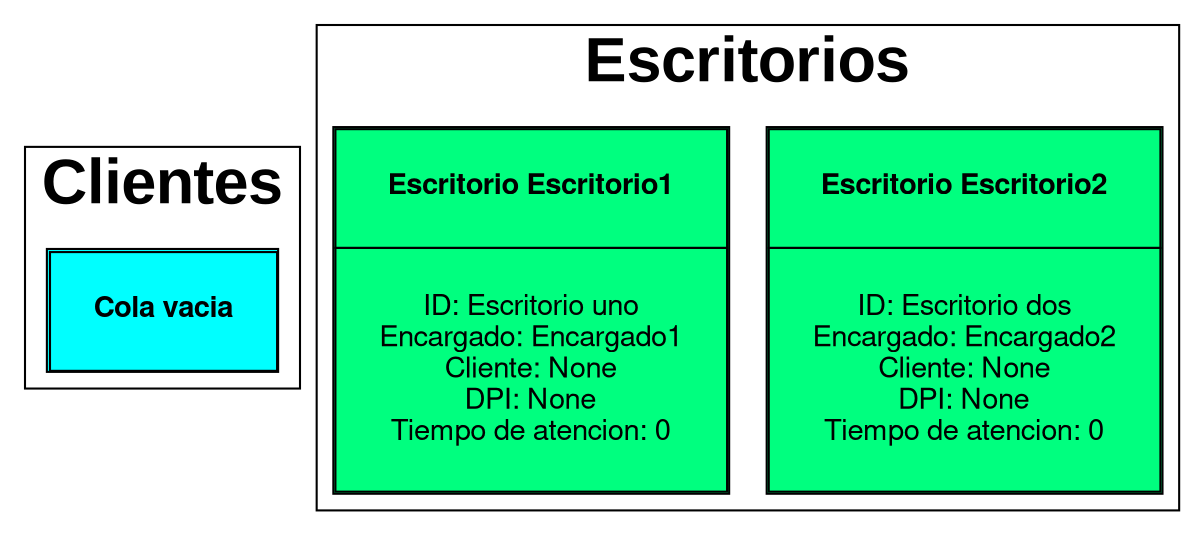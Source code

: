 digraph {fontname="Helventica,Arial,sans-serif" edge[dir=back] subgraph cluster0{fontsize=30 node[shape=plain style=filled pencolor="#00000" color="aqua" fontname="Helvetica,Arial,sans-serif"]Client[label=<<table cellspacing="0" cellpadding="20"><tr><td><b>Cola vacia</b></td></tr></table>>] label=<<b>Clientes</b>>} subgraph cluster1{fontsize=30 node[shape=plain style=filled pencolor="#00000" fontname="Helvetica,Arial,sans-serif"]DeskEscritorio2[color="springgreen" label=<<table cellspacing="0" cellpadding="20"><tr><td><b>Escritorio Escritorio2</b></td></tr><tr><td>ID: Escritorio dos<br/>Encargado: Encargado2<br/>Cliente: None<br/>DPI: None<br/>Tiempo de atencion: 0</td></tr></table>>]DeskEscritorio1[color="springgreen" label=<<table cellspacing="0" cellpadding="20"><tr><td><b>Escritorio Escritorio1</b></td></tr><tr><td>ID: Escritorio uno<br/>Encargado: Encargado1<br/>Cliente: None<br/>DPI: None<br/>Tiempo de atencion: 0</td></tr></table>>] label=<<b>Escritorios</b>>}}